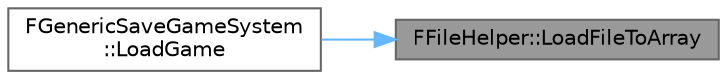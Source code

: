 digraph "FFileHelper::LoadFileToArray"
{
 // INTERACTIVE_SVG=YES
 // LATEX_PDF_SIZE
  bgcolor="transparent";
  edge [fontname=Helvetica,fontsize=10,labelfontname=Helvetica,labelfontsize=10];
  node [fontname=Helvetica,fontsize=10,shape=box,height=0.2,width=0.4];
  rankdir="RL";
  Node1 [id="Node000001",label="FFileHelper::LoadFileToArray",height=0.2,width=0.4,color="gray40", fillcolor="grey60", style="filled", fontcolor="black",tooltip="Load a binary file to a dynamic array with two uninitialized bytes at end as padding."];
  Node1 -> Node2 [id="edge1_Node000001_Node000002",dir="back",color="steelblue1",style="solid",tooltip=" "];
  Node2 [id="Node000002",label="FGenericSaveGameSystem\l::LoadGame",height=0.2,width=0.4,color="grey40", fillcolor="white", style="filled",URL="$d0/d41/classFGenericSaveGameSystem.html#afb61f40bd4c9b25a21bb2f5659ece11a",tooltip="Loads the game, blocking until complete."];
}
